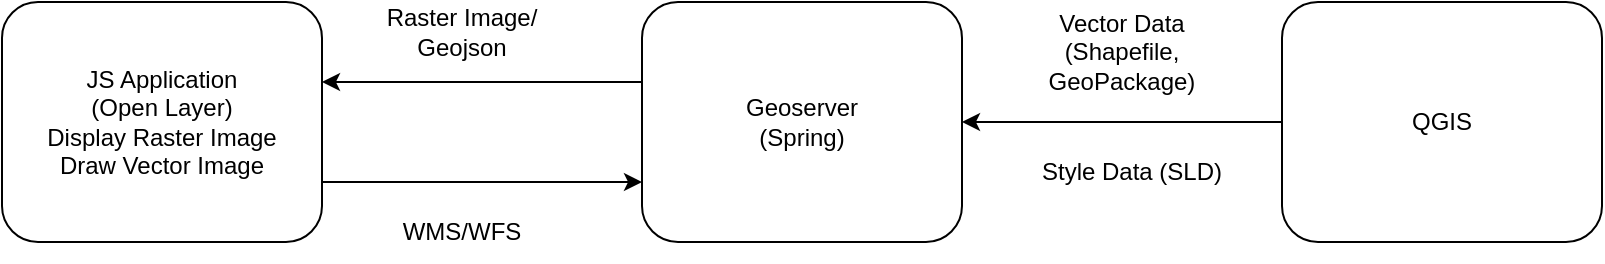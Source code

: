 <mxfile version="24.7.5">
  <diagram name="Page-1" id="GTbljoDMKRnmOnIo3iVr">
    <mxGraphModel dx="918" dy="675" grid="0" gridSize="10" guides="1" tooltips="1" connect="1" arrows="1" fold="1" page="1" pageScale="1" pageWidth="850" pageHeight="1100" math="0" shadow="0">
      <root>
        <mxCell id="0" />
        <mxCell id="1" parent="0" />
        <mxCell id="aBZumr0IwGLMufXQl0sg-1" value="QGIS" style="rounded=1;whiteSpace=wrap;html=1;points=[[0,0,0,0,0],[0,0.25,0,0,0],[0,0.5,0,0,0],[0,0.75,0,0,0],[0,1,0,0,0],[0.25,0,0,0,0],[0.25,1,0,0,0],[0.5,0,0,0,0],[0.5,1,0,0,0],[0.75,0,0,0,0],[0.75,1,0,0,0],[0.96,0.03,0,0,0],[1,0.25,0,0,0],[1,0.5,0,0,0],[1,0.75,0,0,0],[1,1,0,0,0]];" vertex="1" parent="1">
          <mxGeometry x="680" y="360" width="160" height="120" as="geometry" />
        </mxCell>
        <mxCell id="aBZumr0IwGLMufXQl0sg-2" value="Geoserver&lt;div&gt;(Spring)&lt;/div&gt;" style="rounded=1;whiteSpace=wrap;html=1;" vertex="1" parent="1">
          <mxGeometry x="360" y="360" width="160" height="120" as="geometry" />
        </mxCell>
        <mxCell id="aBZumr0IwGLMufXQl0sg-3" value="JS Application&lt;div&gt;(Open Layer)&lt;/div&gt;&lt;div&gt;Display Raster Image&lt;/div&gt;&lt;div&gt;Draw Vector Image&lt;/div&gt;" style="rounded=1;whiteSpace=wrap;html=1;" vertex="1" parent="1">
          <mxGeometry x="40" y="360" width="160" height="120" as="geometry" />
        </mxCell>
        <mxCell id="aBZumr0IwGLMufXQl0sg-5" value="" style="endArrow=classic;html=1;rounded=0;entryX=1;entryY=0.5;entryDx=0;entryDy=0;exitX=0;exitY=0.5;exitDx=0;exitDy=0;" edge="1" parent="1">
          <mxGeometry width="50" height="50" relative="1" as="geometry">
            <mxPoint x="360" y="400" as="sourcePoint" />
            <mxPoint x="200" y="400" as="targetPoint" />
          </mxGeometry>
        </mxCell>
        <mxCell id="aBZumr0IwGLMufXQl0sg-6" value="" style="endArrow=classic;html=1;rounded=0;entryX=1;entryY=0.5;entryDx=0;entryDy=0;exitX=0;exitY=0.5;exitDx=0;exitDy=0;exitPerimeter=0;" edge="1" parent="1" source="aBZumr0IwGLMufXQl0sg-1" target="aBZumr0IwGLMufXQl0sg-2">
          <mxGeometry width="50" height="50" relative="1" as="geometry">
            <mxPoint x="517" y="511" as="sourcePoint" />
            <mxPoint x="680" y="510" as="targetPoint" />
          </mxGeometry>
        </mxCell>
        <mxCell id="aBZumr0IwGLMufXQl0sg-7" value="Vector Data (Shapefile, GeoPackage)" style="text;html=1;align=center;verticalAlign=middle;whiteSpace=wrap;rounded=0;" vertex="1" parent="1">
          <mxGeometry x="540" y="370" width="120" height="30" as="geometry" />
        </mxCell>
        <mxCell id="aBZumr0IwGLMufXQl0sg-8" value="Raster Image/ Geojson" style="text;html=1;align=center;verticalAlign=middle;whiteSpace=wrap;rounded=0;" vertex="1" parent="1">
          <mxGeometry x="220" y="360" width="100" height="30" as="geometry" />
        </mxCell>
        <mxCell id="aBZumr0IwGLMufXQl0sg-10" value="" style="endArrow=classic;html=1;rounded=0;entryX=0;entryY=0.75;entryDx=0;entryDy=0;exitX=1;exitY=0.75;exitDx=0;exitDy=0;" edge="1" parent="1" source="aBZumr0IwGLMufXQl0sg-3" target="aBZumr0IwGLMufXQl0sg-2">
          <mxGeometry width="50" height="50" relative="1" as="geometry">
            <mxPoint x="370" y="410" as="sourcePoint" />
            <mxPoint x="210" y="410" as="targetPoint" />
          </mxGeometry>
        </mxCell>
        <mxCell id="aBZumr0IwGLMufXQl0sg-12" value="WMS/WFS" style="text;html=1;align=center;verticalAlign=middle;whiteSpace=wrap;rounded=0;" vertex="1" parent="1">
          <mxGeometry x="240" y="460" width="60" height="30" as="geometry" />
        </mxCell>
        <mxCell id="aBZumr0IwGLMufXQl0sg-14" value="Style Data (SLD)" style="text;html=1;align=center;verticalAlign=middle;whiteSpace=wrap;rounded=0;" vertex="1" parent="1">
          <mxGeometry x="545" y="430" width="120" height="30" as="geometry" />
        </mxCell>
      </root>
    </mxGraphModel>
  </diagram>
</mxfile>
